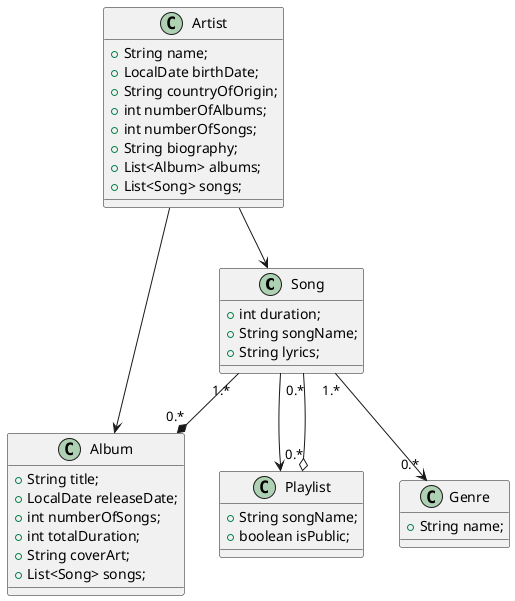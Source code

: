 @startuml
'https://plantuml.com/class-diagram

 Class Song {
    + int duration;
    + String songName;
    + String lyrics;
    }


 Class Album {
    + String title;
    + LocalDate releaseDate;
    + int numberOfSongs;
    + int totalDuration;
    + String coverArt;
    + List<Song> songs;

}


Class Playlist {
    + String songName;
    + boolean isPublic;
}


Class Genre {
    + String name;
}

class Artist {
    + String name;
    + LocalDate birthDate;
    + String countryOfOrigin;
    + int numberOfAlbums;
    + int numberOfSongs;
    + String biography;
    + List<Album> albums;
    + List<Song> songs;

}

Song --> Playlist
Song "1.*" --> "0.*" Genre
Song "0.*" --o "0.*" Playlist
Song "1.*" --* "0.*" Album
Artist --> Album
Artist --> Song


@enduml